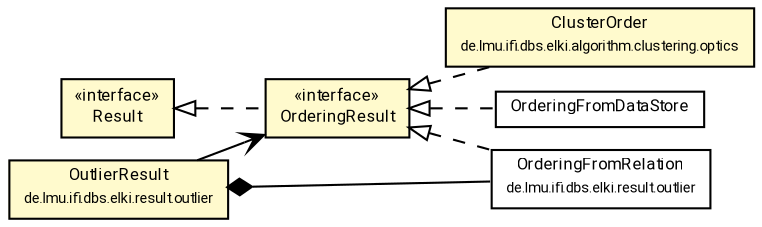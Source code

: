 #!/usr/local/bin/dot
#
# Class diagram 
# Generated by UMLGraph version R5_7_2-60-g0e99a6 (http://www.spinellis.gr/umlgraph/)
#

digraph G {
	graph [fontnames="svg"]
	edge [fontname="Roboto",fontsize=7,labelfontname="Roboto",labelfontsize=7,color="black"];
	node [fontname="Roboto",fontcolor="black",fontsize=8,shape=plaintext,margin=0,width=0,height=0];
	nodesep=0.15;
	ranksep=0.25;
	rankdir=LR;
	// de.lmu.ifi.dbs.elki.algorithm.clustering.optics.ClusterOrder
	c7737512 [label=<<table title="de.lmu.ifi.dbs.elki.algorithm.clustering.optics.ClusterOrder" border="0" cellborder="1" cellspacing="0" cellpadding="2" bgcolor="LemonChiffon" href="../algorithm/clustering/optics/ClusterOrder.html" target="_parent">
		<tr><td><table border="0" cellspacing="0" cellpadding="1">
		<tr><td align="center" balign="center"> <font face="Roboto">ClusterOrder</font> </td></tr>
		<tr><td align="center" balign="center"> <font face="Roboto" point-size="7.0">de.lmu.ifi.dbs.elki.algorithm.clustering.optics</font> </td></tr>
		</table></td></tr>
		</table>>, URL="../algorithm/clustering/optics/ClusterOrder.html"];
	// de.lmu.ifi.dbs.elki.result.OrderingResult
	c7737805 [label=<<table title="de.lmu.ifi.dbs.elki.result.OrderingResult" border="0" cellborder="1" cellspacing="0" cellpadding="2" bgcolor="lemonChiffon" href="OrderingResult.html" target="_parent">
		<tr><td><table border="0" cellspacing="0" cellpadding="1">
		<tr><td align="center" balign="center"> &#171;interface&#187; </td></tr>
		<tr><td align="center" balign="center"> <font face="Roboto">OrderingResult</font> </td></tr>
		</table></td></tr>
		</table>>, URL="OrderingResult.html"];
	// de.lmu.ifi.dbs.elki.result.OrderingFromDataStore<T extends java.lang.Comparable<T>>
	c7737810 [label=<<table title="de.lmu.ifi.dbs.elki.result.OrderingFromDataStore" border="0" cellborder="1" cellspacing="0" cellpadding="2" href="OrderingFromDataStore.html" target="_parent">
		<tr><td><table border="0" cellspacing="0" cellpadding="1">
		<tr><td align="center" balign="center"> <font face="Roboto">OrderingFromDataStore</font> </td></tr>
		</table></td></tr>
		</table>>, URL="OrderingFromDataStore.html"];
	// de.lmu.ifi.dbs.elki.result.Result
	c7737873 [label=<<table title="de.lmu.ifi.dbs.elki.result.Result" border="0" cellborder="1" cellspacing="0" cellpadding="2" bgcolor="LemonChiffon" href="Result.html" target="_parent">
		<tr><td><table border="0" cellspacing="0" cellpadding="1">
		<tr><td align="center" balign="center"> &#171;interface&#187; </td></tr>
		<tr><td align="center" balign="center"> <font face="Roboto">Result</font> </td></tr>
		</table></td></tr>
		</table>>, URL="Result.html"];
	// de.lmu.ifi.dbs.elki.result.outlier.OutlierResult
	c7739645 [label=<<table title="de.lmu.ifi.dbs.elki.result.outlier.OutlierResult" border="0" cellborder="1" cellspacing="0" cellpadding="2" bgcolor="LemonChiffon" href="outlier/OutlierResult.html" target="_parent">
		<tr><td><table border="0" cellspacing="0" cellpadding="1">
		<tr><td align="center" balign="center"> <font face="Roboto">OutlierResult</font> </td></tr>
		<tr><td align="center" balign="center"> <font face="Roboto" point-size="7.0">de.lmu.ifi.dbs.elki.result.outlier</font> </td></tr>
		</table></td></tr>
		</table>>, URL="outlier/OutlierResult.html"];
	// de.lmu.ifi.dbs.elki.result.outlier.OrderingFromRelation
	c7739649 [label=<<table title="de.lmu.ifi.dbs.elki.result.outlier.OrderingFromRelation" border="0" cellborder="1" cellspacing="0" cellpadding="2" href="outlier/OrderingFromRelation.html" target="_parent">
		<tr><td><table border="0" cellspacing="0" cellpadding="1">
		<tr><td align="center" balign="center"> <font face="Roboto">OrderingFromRelation</font> </td></tr>
		<tr><td align="center" balign="center"> <font face="Roboto" point-size="7.0">de.lmu.ifi.dbs.elki.result.outlier</font> </td></tr>
		</table></td></tr>
		</table>>, URL="outlier/OrderingFromRelation.html"];
	// de.lmu.ifi.dbs.elki.algorithm.clustering.optics.ClusterOrder implements de.lmu.ifi.dbs.elki.result.OrderingResult
	c7737805 -> c7737512 [arrowtail=empty,style=dashed,dir=back,weight=9];
	// de.lmu.ifi.dbs.elki.result.OrderingResult implements de.lmu.ifi.dbs.elki.result.Result
	c7737873 -> c7737805 [arrowtail=empty,style=dashed,dir=back,weight=9];
	// de.lmu.ifi.dbs.elki.result.OrderingFromDataStore<T extends java.lang.Comparable<T>> implements de.lmu.ifi.dbs.elki.result.OrderingResult
	c7737805 -> c7737810 [arrowtail=empty,style=dashed,dir=back,weight=9];
	// de.lmu.ifi.dbs.elki.result.outlier.OutlierResult composed de.lmu.ifi.dbs.elki.result.outlier.OrderingFromRelation
	c7739645 -> c7739649 [arrowhead=none,arrowtail=diamond,dir=back,weight=6];
	// de.lmu.ifi.dbs.elki.result.outlier.OrderingFromRelation implements de.lmu.ifi.dbs.elki.result.OrderingResult
	c7737805 -> c7739649 [arrowtail=empty,style=dashed,dir=back,weight=9];
	// de.lmu.ifi.dbs.elki.result.outlier.OutlierResult navassoc de.lmu.ifi.dbs.elki.result.OrderingResult
	c7739645 -> c7737805 [arrowhead=open,weight=1];
}

